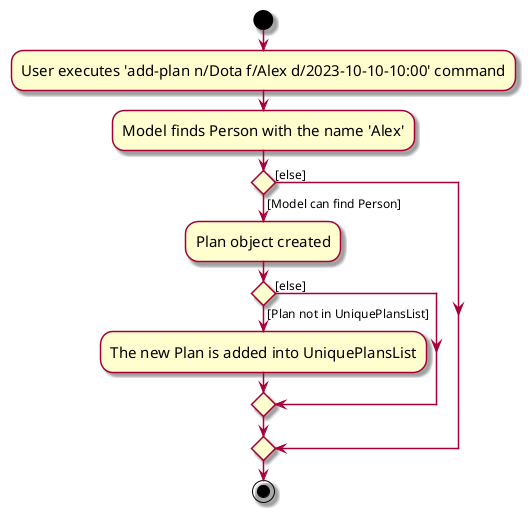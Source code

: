 @startuml
skin rose
skinparam ActivityFontSize 15
skinparam ArrowFontSize 12
start
:User executes 'add-plan n/Dota f/Alex d/2023-10-10-10:00' command;
:Model finds Person with the name 'Alex';

'Since the beta syntax does not support placing the condition outside the
'diamond we place it as the true branch instead.

if () then ([Model can find Person])
    :Plan object created;
    if () then ([Plan not in UniquePlansList])
    :The new Plan is added into UniquePlansList;
    else ([else])
    endif
else ([else])
endif
stop
@enduml
